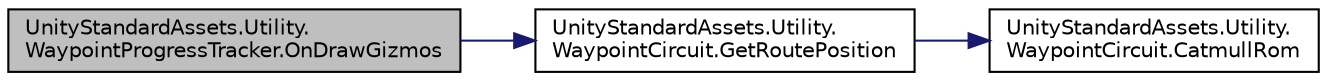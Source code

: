 digraph "UnityStandardAssets.Utility.WaypointProgressTracker.OnDrawGizmos"
{
 // LATEX_PDF_SIZE
  edge [fontname="Helvetica",fontsize="10",labelfontname="Helvetica",labelfontsize="10"];
  node [fontname="Helvetica",fontsize="10",shape=record];
  rankdir="LR";
  Node0 [label="UnityStandardAssets.Utility.\lWaypointProgressTracker.OnDrawGizmos",height=0.2,width=0.4,color="black", fillcolor="grey75", style="filled", fontcolor="black",tooltip=" "];
  Node0 -> Node1 [color="midnightblue",fontsize="10",style="solid",fontname="Helvetica"];
  Node1 [label="UnityStandardAssets.Utility.\lWaypointCircuit.GetRoutePosition",height=0.2,width=0.4,color="black", fillcolor="white", style="filled",URL="$class_unity_standard_assets_1_1_utility_1_1_waypoint_circuit.html#a7f3f7803b415864a93ae5c51829a2bcd",tooltip=" "];
  Node1 -> Node2 [color="midnightblue",fontsize="10",style="solid",fontname="Helvetica"];
  Node2 [label="UnityStandardAssets.Utility.\lWaypointCircuit.CatmullRom",height=0.2,width=0.4,color="black", fillcolor="white", style="filled",URL="$class_unity_standard_assets_1_1_utility_1_1_waypoint_circuit.html#a261cd06b90b6bd32e69087d151164a28",tooltip=" "];
}
